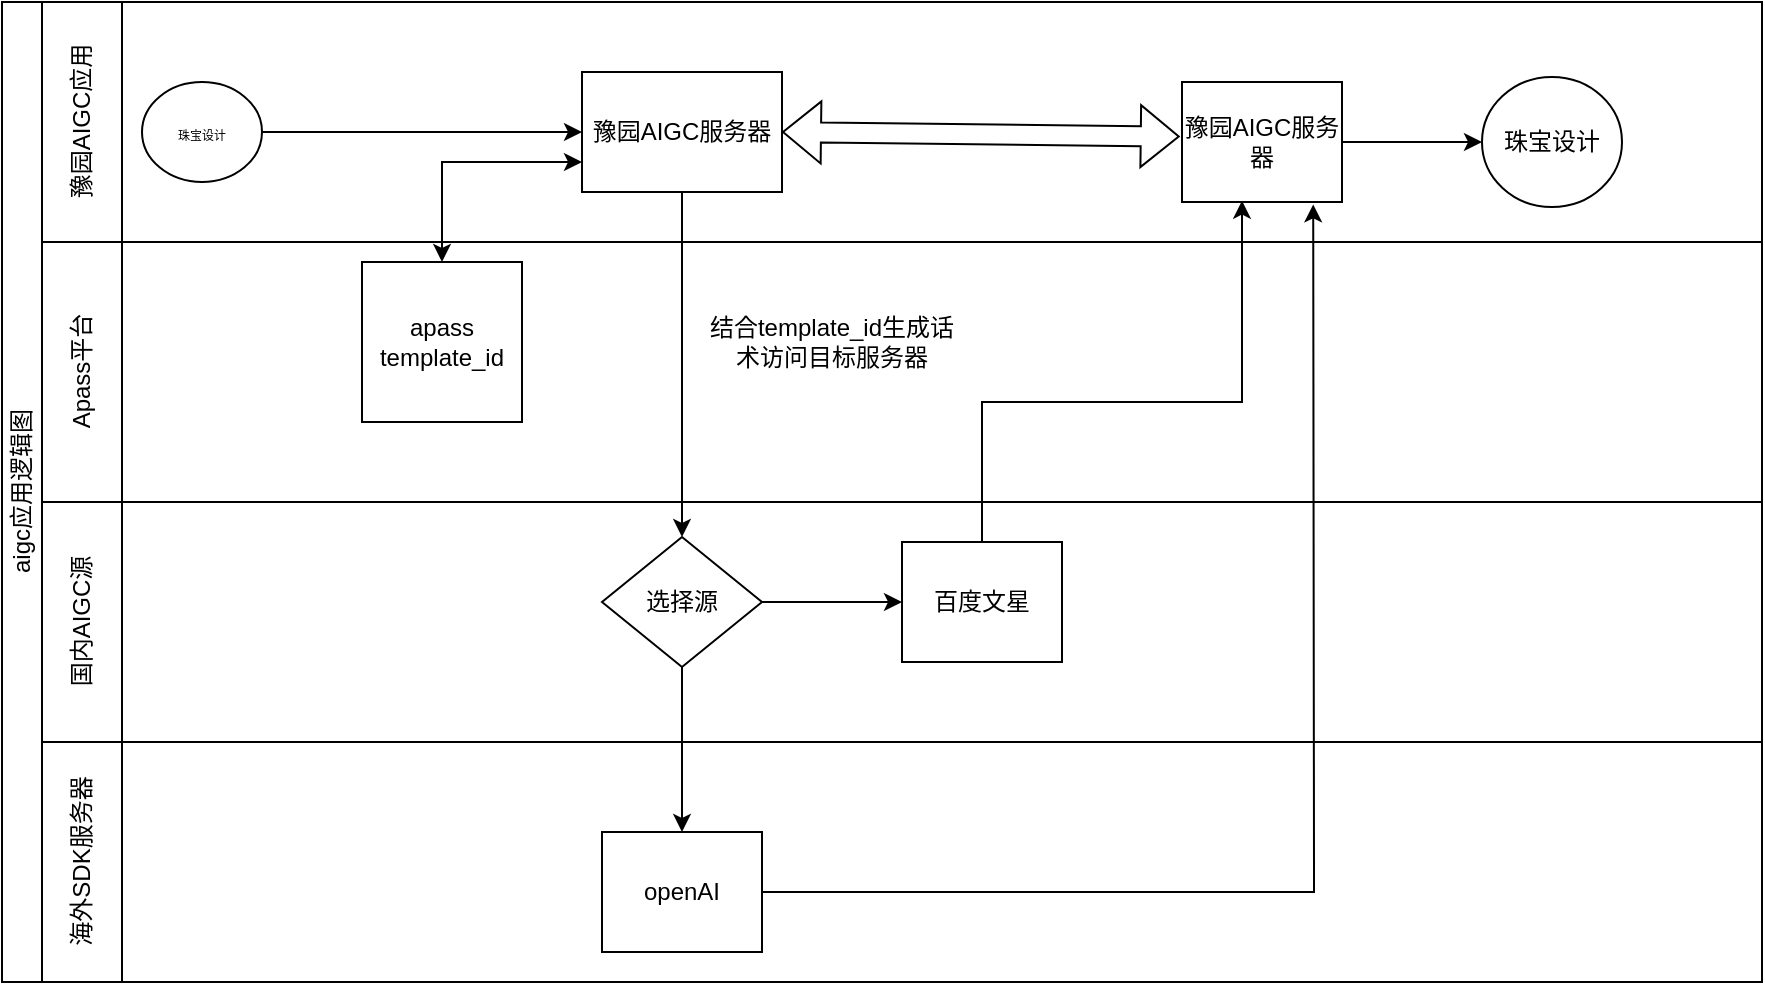 <mxfile version="21.3.7" type="github">
  <diagram id="prtHgNgQTEPvFCAcTncT" name="Page-1">
    <mxGraphModel dx="1379" dy="796" grid="1" gridSize="10" guides="1" tooltips="1" connect="1" arrows="1" fold="1" page="1" pageScale="1" pageWidth="827" pageHeight="1169" math="0" shadow="0">
      <root>
        <mxCell id="0" />
        <mxCell id="1" parent="0" />
        <mxCell id="dNxyNK7c78bLwvsdeMH5-19" value="&lt;span style=&quot;&quot;&gt;aigc应用逻辑图&lt;/span&gt;" style="swimlane;html=1;childLayout=stackLayout;resizeParent=1;resizeParentMax=0;horizontal=0;startSize=20;horizontalStack=0;fontStyle=0" parent="1" vertex="1">
          <mxGeometry x="50" y="170" width="880" height="490" as="geometry">
            <mxRectangle x="40" y="170" width="40" height="110" as="alternateBounds" />
          </mxGeometry>
        </mxCell>
        <mxCell id="dNxyNK7c78bLwvsdeMH5-20" value="&lt;span style=&quot;font-weight: normal;&quot;&gt;豫园AIGC应用&lt;/span&gt;" style="swimlane;html=1;startSize=40;horizontal=0;" parent="dNxyNK7c78bLwvsdeMH5-19" vertex="1">
          <mxGeometry x="20" width="860" height="120" as="geometry">
            <mxRectangle x="20" width="920" height="40" as="alternateBounds" />
          </mxGeometry>
        </mxCell>
        <mxCell id="dNxyNK7c78bLwvsdeMH5-25" value="" style="edgeStyle=orthogonalEdgeStyle;rounded=0;orthogonalLoop=1;jettySize=auto;html=1;" parent="dNxyNK7c78bLwvsdeMH5-20" source="dNxyNK7c78bLwvsdeMH5-23" target="dNxyNK7c78bLwvsdeMH5-24" edge="1">
          <mxGeometry relative="1" as="geometry" />
        </mxCell>
        <mxCell id="dNxyNK7c78bLwvsdeMH5-23" value="&lt;font style=&quot;font-size: 6px;&quot;&gt;珠宝设计&lt;/font&gt;" style="ellipse;whiteSpace=wrap;html=1;" parent="dNxyNK7c78bLwvsdeMH5-20" vertex="1">
          <mxGeometry x="50" y="40" width="60" height="50" as="geometry" />
        </mxCell>
        <mxCell id="dNxyNK7c78bLwvsdeMH5-24" value="豫园AIGC服务器" style="rounded=0;whiteSpace=wrap;html=1;fontFamily=Helvetica;fontSize=12;fontColor=#000000;align=center;" parent="dNxyNK7c78bLwvsdeMH5-20" vertex="1">
          <mxGeometry x="270" y="35" width="100" height="60" as="geometry" />
        </mxCell>
        <mxCell id="dNxyNK7c78bLwvsdeMH5-32" value="珠宝设计" style="ellipse;whiteSpace=wrap;html=1;" parent="dNxyNK7c78bLwvsdeMH5-20" vertex="1">
          <mxGeometry x="720" y="37.5" width="70" height="65" as="geometry" />
        </mxCell>
        <mxCell id="IzT1EGK3Z6aTshtjmvxg-35" style="edgeStyle=orthogonalEdgeStyle;rounded=0;orthogonalLoop=1;jettySize=auto;html=1;entryX=0;entryY=0.5;entryDx=0;entryDy=0;" parent="dNxyNK7c78bLwvsdeMH5-20" source="HckLCflp_yrSmB8ryXm--9" target="dNxyNK7c78bLwvsdeMH5-32" edge="1">
          <mxGeometry relative="1" as="geometry" />
        </mxCell>
        <mxCell id="HckLCflp_yrSmB8ryXm--9" value="豫园AIGC服务器" style="rounded=0;whiteSpace=wrap;html=1;fontFamily=Helvetica;fontSize=12;fontColor=#000000;align=center;" parent="dNxyNK7c78bLwvsdeMH5-20" vertex="1">
          <mxGeometry x="570" y="40" width="80" height="60" as="geometry" />
        </mxCell>
        <mxCell id="HckLCflp_yrSmB8ryXm--18" value="" style="shape=flexArrow;endArrow=classic;startArrow=classic;html=1;rounded=0;exitX=-0.014;exitY=0.455;exitDx=0;exitDy=0;exitPerimeter=0;entryX=1;entryY=0.5;entryDx=0;entryDy=0;" parent="dNxyNK7c78bLwvsdeMH5-20" source="HckLCflp_yrSmB8ryXm--9" target="dNxyNK7c78bLwvsdeMH5-24" edge="1">
          <mxGeometry width="100" height="100" relative="1" as="geometry">
            <mxPoint x="340" y="64.66" as="sourcePoint" />
            <mxPoint x="350" y="65" as="targetPoint" />
          </mxGeometry>
        </mxCell>
        <mxCell id="dNxyNK7c78bLwvsdeMH5-21" value="&lt;span style=&quot;font-weight: 400;&quot;&gt;Apass平台&lt;/span&gt;" style="swimlane;html=1;startSize=40;horizontal=0;" parent="dNxyNK7c78bLwvsdeMH5-19" vertex="1">
          <mxGeometry x="20" y="120" width="860" height="130" as="geometry" />
        </mxCell>
        <mxCell id="IzT1EGK3Z6aTshtjmvxg-22" value="apass template_id" style="whiteSpace=wrap;html=1;aspect=fixed;" parent="dNxyNK7c78bLwvsdeMH5-21" vertex="1">
          <mxGeometry x="160" y="10" width="80" height="80" as="geometry" />
        </mxCell>
        <mxCell id="IzT1EGK3Z6aTshtjmvxg-33" value="结合template_id生成话术访问目标服务器" style="text;html=1;strokeColor=none;fillColor=none;align=center;verticalAlign=middle;whiteSpace=wrap;rounded=0;" parent="dNxyNK7c78bLwvsdeMH5-21" vertex="1">
          <mxGeometry x="330" y="20" width="130" height="60" as="geometry" />
        </mxCell>
        <mxCell id="HckLCflp_yrSmB8ryXm--8" style="edgeStyle=orthogonalEdgeStyle;rounded=0;orthogonalLoop=1;jettySize=auto;html=1;entryX=0.5;entryY=0;entryDx=0;entryDy=0;" parent="dNxyNK7c78bLwvsdeMH5-19" source="dNxyNK7c78bLwvsdeMH5-28" target="dNxyNK7c78bLwvsdeMH5-34" edge="1">
          <mxGeometry relative="1" as="geometry" />
        </mxCell>
        <mxCell id="dNxyNK7c78bLwvsdeMH5-37" value="" style="edgeStyle=orthogonalEdgeStyle;rounded=0;orthogonalLoop=1;jettySize=auto;html=1;endArrow=classic;endFill=1;exitX=1;exitY=0.5;exitDx=0;exitDy=0;entryX=0.82;entryY=1.02;entryDx=0;entryDy=0;entryPerimeter=0;" parent="dNxyNK7c78bLwvsdeMH5-19" source="dNxyNK7c78bLwvsdeMH5-34" target="HckLCflp_yrSmB8ryXm--9" edge="1">
          <mxGeometry relative="1" as="geometry">
            <mxPoint x="430" y="100" as="targetPoint" />
            <Array as="points">
              <mxPoint x="656" y="430" />
              <mxPoint x="656" y="110" />
            </Array>
          </mxGeometry>
        </mxCell>
        <mxCell id="dNxyNK7c78bLwvsdeMH5-22" value="&lt;span style=&quot;font-weight: normal;&quot;&gt;国内AIGC源&lt;/span&gt;" style="swimlane;html=1;startSize=40;horizontal=0;" parent="dNxyNK7c78bLwvsdeMH5-19" vertex="1">
          <mxGeometry x="20" y="250" width="860" height="120" as="geometry" />
        </mxCell>
        <mxCell id="dNxyNK7c78bLwvsdeMH5-28" value="选择源" style="rhombus;whiteSpace=wrap;html=1;fontFamily=Helvetica;fontSize=12;fontColor=#000000;align=center;" parent="dNxyNK7c78bLwvsdeMH5-22" vertex="1">
          <mxGeometry x="280" y="17.5" width="80" height="65" as="geometry" />
        </mxCell>
        <mxCell id="dNxyNK7c78bLwvsdeMH5-26" value="百度文星" style="rounded=0;whiteSpace=wrap;html=1;fontFamily=Helvetica;fontSize=12;fontColor=#000000;align=center;" parent="dNxyNK7c78bLwvsdeMH5-22" vertex="1">
          <mxGeometry x="430" y="20" width="80" height="60" as="geometry" />
        </mxCell>
        <mxCell id="HckLCflp_yrSmB8ryXm--7" style="edgeStyle=orthogonalEdgeStyle;rounded=0;orthogonalLoop=1;jettySize=auto;html=1;entryX=0;entryY=0.5;entryDx=0;entryDy=0;" parent="dNxyNK7c78bLwvsdeMH5-22" source="dNxyNK7c78bLwvsdeMH5-28" target="dNxyNK7c78bLwvsdeMH5-26" edge="1">
          <mxGeometry relative="1" as="geometry" />
        </mxCell>
        <mxCell id="IzT1EGK3Z6aTshtjmvxg-21" value="&lt;span style=&quot;font-weight: normal;&quot;&gt;海外SDK服务器&lt;/span&gt;" style="swimlane;html=1;startSize=40;horizontal=0;" parent="dNxyNK7c78bLwvsdeMH5-19" vertex="1">
          <mxGeometry x="20" y="370" width="860" height="120" as="geometry" />
        </mxCell>
        <mxCell id="dNxyNK7c78bLwvsdeMH5-34" value="openAI" style="rounded=0;whiteSpace=wrap;html=1;fontFamily=Helvetica;fontSize=12;fontColor=#000000;align=center;" parent="IzT1EGK3Z6aTshtjmvxg-21" vertex="1">
          <mxGeometry x="280" y="45" width="80" height="60" as="geometry" />
        </mxCell>
        <mxCell id="HckLCflp_yrSmB8ryXm--10" style="edgeStyle=orthogonalEdgeStyle;rounded=0;orthogonalLoop=1;jettySize=auto;html=1;entryX=0.375;entryY=0.989;entryDx=0;entryDy=0;entryPerimeter=0;" parent="dNxyNK7c78bLwvsdeMH5-19" source="dNxyNK7c78bLwvsdeMH5-26" target="HckLCflp_yrSmB8ryXm--9" edge="1">
          <mxGeometry relative="1" as="geometry">
            <Array as="points">
              <mxPoint x="490" y="200" />
              <mxPoint x="620" y="200" />
            </Array>
            <mxPoint x="590" y="200" as="targetPoint" />
          </mxGeometry>
        </mxCell>
        <mxCell id="IzT1EGK3Z6aTshtjmvxg-30" value="" style="endArrow=classic;startArrow=classic;html=1;rounded=0;entryX=0;entryY=0.75;entryDx=0;entryDy=0;exitX=0.5;exitY=0;exitDx=0;exitDy=0;" parent="dNxyNK7c78bLwvsdeMH5-19" source="IzT1EGK3Z6aTshtjmvxg-22" target="dNxyNK7c78bLwvsdeMH5-24" edge="1">
          <mxGeometry width="50" height="50" relative="1" as="geometry">
            <mxPoint x="220" y="80" as="sourcePoint" />
            <mxPoint x="460" y="180" as="targetPoint" />
            <Array as="points">
              <mxPoint x="220" y="80" />
            </Array>
          </mxGeometry>
        </mxCell>
        <mxCell id="IzT1EGK3Z6aTshtjmvxg-31" style="edgeStyle=orthogonalEdgeStyle;rounded=0;orthogonalLoop=1;jettySize=auto;html=1;entryX=0.5;entryY=0;entryDx=0;entryDy=0;" parent="dNxyNK7c78bLwvsdeMH5-19" source="dNxyNK7c78bLwvsdeMH5-24" target="dNxyNK7c78bLwvsdeMH5-28" edge="1">
          <mxGeometry relative="1" as="geometry" />
        </mxCell>
      </root>
    </mxGraphModel>
  </diagram>
</mxfile>
